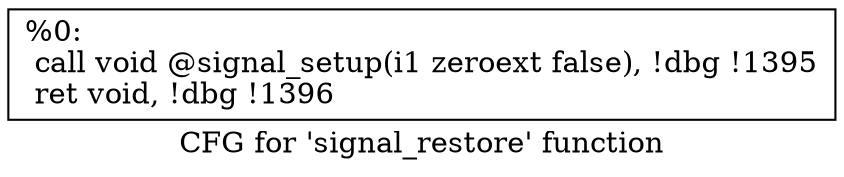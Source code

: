digraph "CFG for 'signal_restore' function" {
	label="CFG for 'signal_restore' function";

	Node0x2261fe0 [shape=record,label="{%0:\l  call void @signal_setup(i1 zeroext false), !dbg !1395\l  ret void, !dbg !1396\l}"];
}

